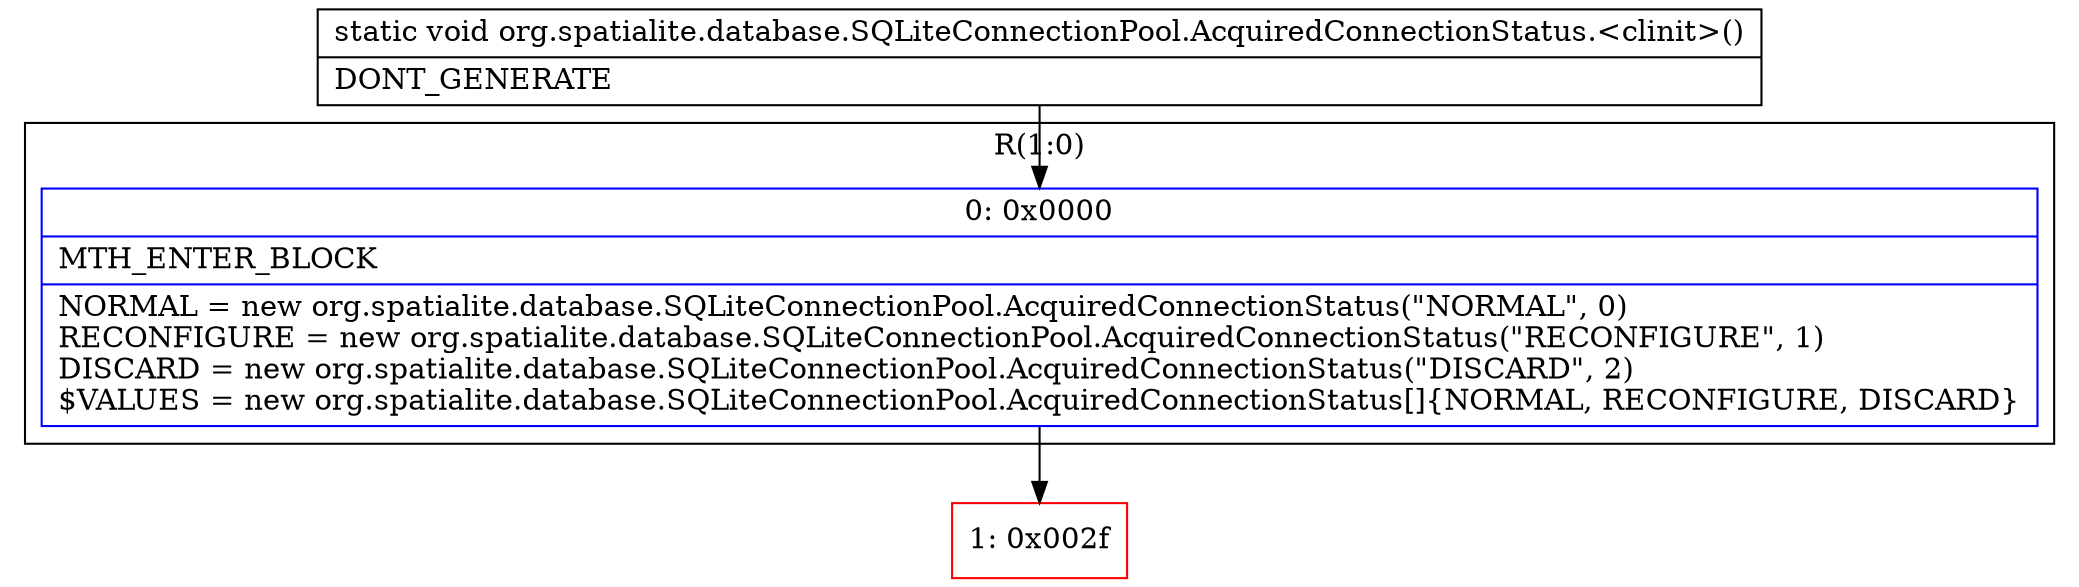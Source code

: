 digraph "CFG fororg.spatialite.database.SQLiteConnectionPool.AcquiredConnectionStatus.\<clinit\>()V" {
subgraph cluster_Region_431591201 {
label = "R(1:0)";
node [shape=record,color=blue];
Node_0 [shape=record,label="{0\:\ 0x0000|MTH_ENTER_BLOCK\l|NORMAL = new org.spatialite.database.SQLiteConnectionPool.AcquiredConnectionStatus(\"NORMAL\", 0)\lRECONFIGURE = new org.spatialite.database.SQLiteConnectionPool.AcquiredConnectionStatus(\"RECONFIGURE\", 1)\lDISCARD = new org.spatialite.database.SQLiteConnectionPool.AcquiredConnectionStatus(\"DISCARD\", 2)\l$VALUES = new org.spatialite.database.SQLiteConnectionPool.AcquiredConnectionStatus[]\{NORMAL, RECONFIGURE, DISCARD\}\l}"];
}
Node_1 [shape=record,color=red,label="{1\:\ 0x002f}"];
MethodNode[shape=record,label="{static void org.spatialite.database.SQLiteConnectionPool.AcquiredConnectionStatus.\<clinit\>()  | DONT_GENERATE\l}"];
MethodNode -> Node_0;
Node_0 -> Node_1;
}

